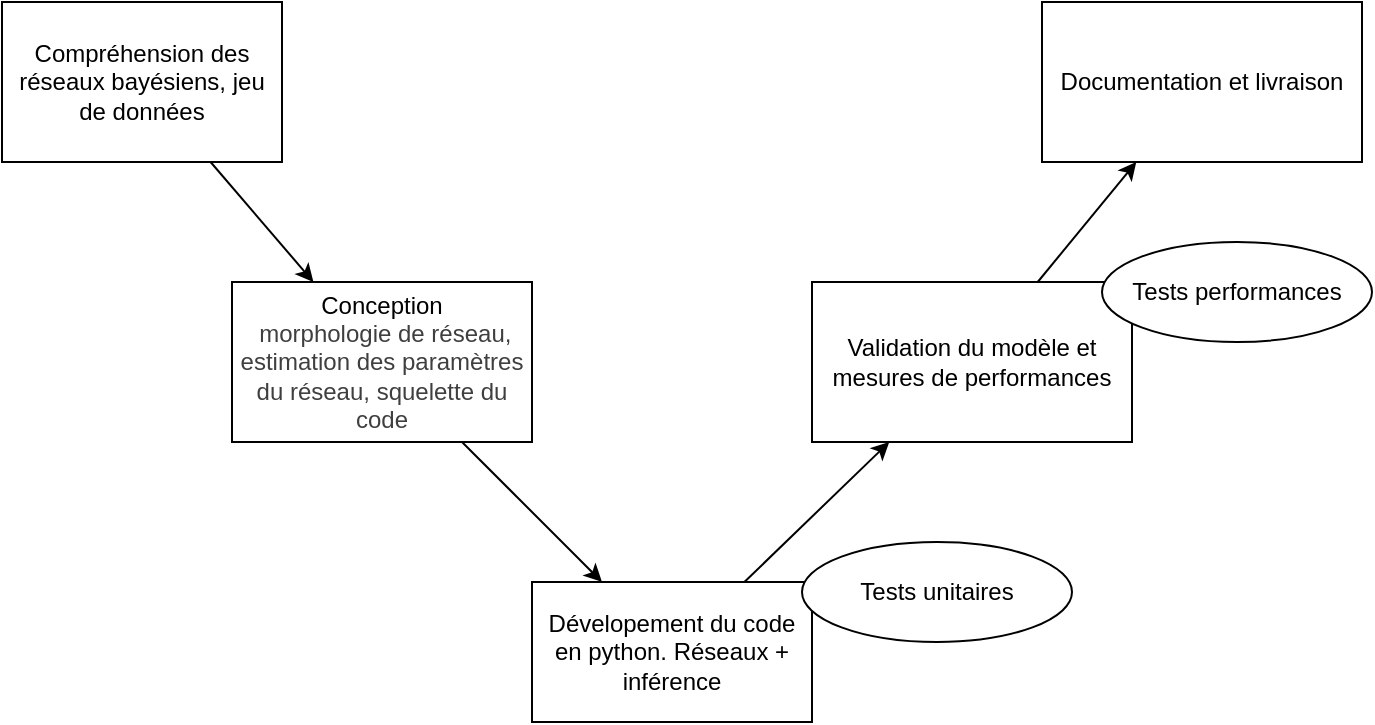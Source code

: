 <mxfile>
    <diagram id="XbUtmIa8BvBpQlDktOkY" name="Page-1">
        <mxGraphModel dx="1106" dy="779" grid="1" gridSize="10" guides="1" tooltips="1" connect="1" arrows="1" fold="1" page="1" pageScale="1" pageWidth="850" pageHeight="1100" math="0" shadow="0">
            <root>
                <mxCell id="0"/>
                <mxCell id="1" parent="0"/>
                <mxCell id="2" value="Conception&lt;div&gt;&lt;span style=&quot;color: rgb(63, 63, 63);&quot;&gt;&amp;nbsp;morphologie de réseau, estimation des paramètres du réseau, squelette du code&lt;/span&gt;&lt;/div&gt;" style="rounded=0;whiteSpace=wrap;html=1;" vertex="1" parent="1">
                    <mxGeometry x="135" y="200" width="150" height="80" as="geometry"/>
                </mxCell>
                <mxCell id="3" value="Dévelopement du code en python. Réseaux + inférence" style="rounded=0;whiteSpace=wrap;html=1;" vertex="1" parent="1">
                    <mxGeometry x="285" y="350" width="140" height="70" as="geometry"/>
                </mxCell>
                <mxCell id="4" value="&lt;div&gt;Compréhension des réseaux bayésiens, jeu de données&lt;/div&gt;" style="rounded=0;whiteSpace=wrap;html=1;" vertex="1" parent="1">
                    <mxGeometry x="20" y="60" width="140" height="80" as="geometry"/>
                </mxCell>
                <mxCell id="5" value="Validation du modèle et mesures de performances" style="rounded=0;whiteSpace=wrap;html=1;" vertex="1" parent="1">
                    <mxGeometry x="425" y="200" width="160" height="80" as="geometry"/>
                </mxCell>
                <mxCell id="6" value="Documentation et livraison" style="rounded=0;whiteSpace=wrap;html=1;" vertex="1" parent="1">
                    <mxGeometry x="540" y="60" width="160" height="80" as="geometry"/>
                </mxCell>
                <mxCell id="9" value="" style="endArrow=classic;html=1;" edge="1" parent="1" source="4" target="2">
                    <mxGeometry width="50" height="50" relative="1" as="geometry">
                        <mxPoint x="400" y="420" as="sourcePoint"/>
                        <mxPoint x="450" y="370" as="targetPoint"/>
                    </mxGeometry>
                </mxCell>
                <mxCell id="10" value="" style="endArrow=classic;html=1;" edge="1" parent="1" source="2" target="3">
                    <mxGeometry width="50" height="50" relative="1" as="geometry">
                        <mxPoint x="163" y="150" as="sourcePoint"/>
                        <mxPoint x="197" y="210" as="targetPoint"/>
                    </mxGeometry>
                </mxCell>
                <mxCell id="11" value="" style="endArrow=classic;html=1;" edge="1" parent="1" source="3" target="5">
                    <mxGeometry width="50" height="50" relative="1" as="geometry">
                        <mxPoint x="173" y="160" as="sourcePoint"/>
                        <mxPoint x="207" y="220" as="targetPoint"/>
                    </mxGeometry>
                </mxCell>
                <mxCell id="12" value="" style="endArrow=classic;html=1;" edge="1" parent="1" source="5" target="6">
                    <mxGeometry width="50" height="50" relative="1" as="geometry">
                        <mxPoint x="183" y="170" as="sourcePoint"/>
                        <mxPoint x="217" y="230" as="targetPoint"/>
                    </mxGeometry>
                </mxCell>
                <mxCell id="13" value="Tests unitaires" style="ellipse;whiteSpace=wrap;html=1;" vertex="1" parent="1">
                    <mxGeometry x="420" y="330" width="135" height="50" as="geometry"/>
                </mxCell>
                <mxCell id="14" value="Tests performances" style="ellipse;whiteSpace=wrap;html=1;" vertex="1" parent="1">
                    <mxGeometry x="570" y="180" width="135" height="50" as="geometry"/>
                </mxCell>
            </root>
        </mxGraphModel>
    </diagram>
</mxfile>